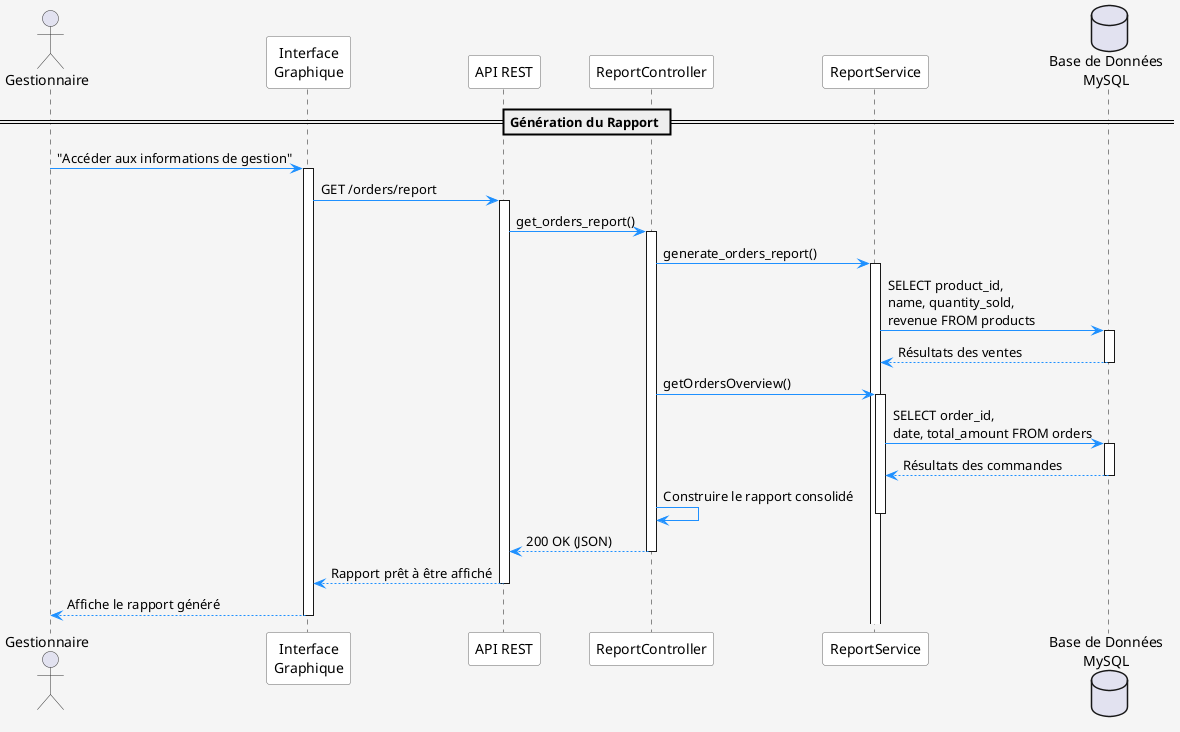 @startuml UC1 et UC3 - Génération et visualistion de rapport

' === Personnalisation visuelle ===
skinparam {
    BackgroundColor #F5F5F5
    ActorBorderColor #333
    ParticipantBackgroundColor #FFFFFF
    ParticipantBorderColor #666
    ArrowColor #1E90FF
}

actor "Gestionnaire" as ge
participant "Interface\nGraphique" as ui
participant "API REST" as api
participant "ReportController" as controller
participant "ReportService" as service
database "Base de Données\nMySQL" as db

== Génération du Rapport ==

ge -> ui : "Accéder aux informations de gestion"
activate ui

ui -> api : GET /orders/report
activate api

api -> controller : get_orders_report()
activate controller

controller -> service : generate_orders_report()
activate service

service -> db : SELECT product_id,\nname, quantity_sold,\nrevenue FROM products
activate db
db --> service : Résultats des ventes
deactivate db

controller -> service : getOrdersOverview()
activate service

service -> db : SELECT order_id,\ndate, total_amount FROM orders
activate db
db --> service : Résultats des commandes
deactivate db

controller -> controller : Construire le rapport consolidé
deactivate service

controller --> api : 200 OK (JSON)
deactivate controller

api --> ui : Rapport prêt à être affiché
deactivate api

ui --> ge : Affiche le rapport généré
deactivate ui

@enduml
